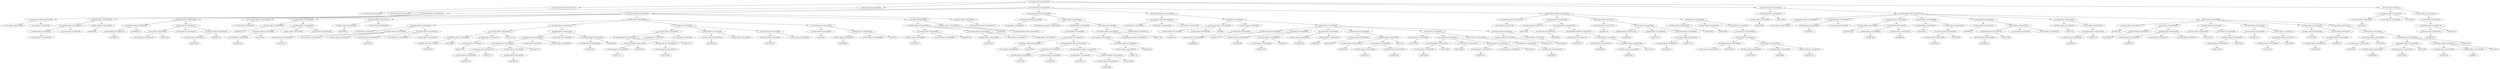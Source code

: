 strict digraph  {
<_ast.alias object at 0xa1d5f7f90>;
<_ast.ImportFrom object at 0xa1d5f7c10>;
<_ast.alias object at 0xa1d5f7c90>;
<_ast.Import object at 0xa1d033950>;
<_ast.arg object at 0xa1d5f7d90>;
<_ast.arg object at 0xa1d5f7e10>;
<_ast.arguments object at 0xa1d5f7e90>;
<_ast.Load object at 0x10295c1d0>;
<_ast.Name object at 0xa1d5ea610>;
<_ast.Store object at 0x10295c290>;
<_ast.Attribute object at 0xa1d5ea650>;
<_ast.Name object at 0xa1d5ea6d0>;
Load3354978;
<_ast.Assign object at 0xa1d5ea550>;
<_ast.Name object at 0xa1d5ea750>;
Load1963407;
<_ast.Attribute object at 0xa1d5ea690>;
Store9549735;
<_ast.Num object at 0xa1d5ea790>;
<_ast.List object at 0xa1d5ea7d0>;
Load3911862;
<_ast.Mult object at 0x10295ce10>;
<_ast.Name object at 0xa1d5ea810>;
Load1122640;
<_ast.Attribute object at 0xa1d5ea850>;
Load5368795;
<_ast.BinOp object at 0xa1d5ea710>;
<_ast.Assign object at 0xa1835add0>;
<_ast.FunctionDef object at 0xa1d5f7d10>;
<_ast.arg object at 0xa1d5ea8d0>;
<_ast.arguments object at 0xa17463b90>;
<_ast.Name object at 0xa1d5ea950>;
Store5037120;
<_ast.Name object at 0xa1d5ea990>;
Load2962631;
<_ast.Attribute object at 0xa1d5ea9d0>;
Load7351992;
<_ast.Sub object at 0x10295cd50>;
<_ast.Num object at 0xa1d5eaa50>;
<_ast.BinOp object at 0xa1d5ea910>;
<_ast.Assign object at 0xa1d5ea890>;
<_ast.Name object at 0xa1d5eaad0>;
Store5205913;
<_ast.Num object at 0xa1d5eaa90>;
<_ast.Assign object at 0xa1d5eaa10>;
<_ast.And object at 0x10295ca90>;
<_ast.Name object at 0xa1d5eab90>;
Load1180137;
<_ast.GtE object at 0x102961e50>;
<_ast.Num object at 0xa1d5eac50>;
<_ast.Compare object at 0xa1d5eabd0>;
<_ast.Name object at 0xa1d5eacd0>;
Load4789931;
<_ast.NotEq object at 0x102961b50>;
<_ast.Num object at 0xa1d5eac90>;
<_ast.Compare object at 0xa1d5eac10>;
<_ast.BoolOp object at 0xa1d5eab10>;
<_ast.Name object at 0xa1d5ead90>;
Load3796502;
<_ast.Attribute object at 0xa1d5eadd0>;
Load7268969;
<_ast.Name object at 0xa1d5eae10>;
Load5752001;
<_ast.Index object at 0xa1d5eae50>;
<_ast.Subscript object at 0xa1d5ead10>;
Store5315750;
<_ast.Name object at 0xa1d5eafd0>;
Load2238703;
<_ast.Attribute object at 0xa1d5eaf10>;
Load6107175;
<_ast.Name object at 0xa1d5ea510>;
Load9088354;
<_ast.Index object at 0xa1d5eaf90>;
<_ast.Subscript object at 0xa1d5eaf50>;
Load1604733;
<_ast.Add object at 0x10295cc90>;
<_ast.Num object at 0xa1d5e8f90>;
<_ast.BinOp object at 0xa1d5eae90>;
<_ast.Mod object at 0x102961090>;
<_ast.Name object at 0xa1d5e8ed0>;
Load3257981;
<_ast.Attribute object at 0xa1d5e8f10>;
Load8010580;
<_ast.BinOp object at 0xa1d5eaed0>;
<_ast.Assign object at 0xa1d5ead50>;
<_ast.Name object at 0xa1d5e8d90>;
Load3737237;
<_ast.Attribute object at 0xa1d5e8dd0>;
Load5324998;
<_ast.Name object at 0xa1d5e8d10>;
Load7456262;
<_ast.Index object at 0xa1d5e8d50>;
<_ast.Subscript object at 0xa1d5e8e10>;
Load6217307;
<_ast.Eq object at 0x102961a90>;
<_ast.Num object at 0xa1d5e8cd0>;
<_ast.Compare object at 0xa1d5e8e50>;
<_ast.Name object at 0xa1d5e8c50>;
Store9516614;
<_ast.Num object at 0xa1d5e8c10>;
<_ast.Assign object at 0xa1d5e8c90>;
<_ast.Name object at 0xa1d5e8b90>;
Store1420447;
<_ast.Num object at 0xa1d5e8b10>;
<_ast.Assign object at 0xa1d5e8bd0>;
<_ast.If object at 0xa1d5e8e90>;
<_ast.Name object at 0xa1d5e8a90>;
Store4445837;
<_ast.Name object at 0xa1d5e8a10>;
Load4644940;
<_ast.Num object at 0xa1d5e89d0>;
<_ast.BinOp object at 0xa1d5e8a50>;
Sub1661211;
<_ast.Assign object at 0xa1d5e8ad0>;
<_ast.While object at 0xa1d5eab50>;
<_ast.Name object at 0xa1d5e88d0>;
Load3493075;
<_ast.Num object at 0xa1d5e8890>;
<_ast.Compare object at 0xa1d5e8910>;
NotEq3591534;
<_ast.Name object at 0xa1d5e8810>;
Load5194217;
<_ast.Lt object at 0x102961c10>;
<_ast.Num object at 0xa1d5e87d0>;
<_ast.Compare object at 0xa1d5e8850>;
<_ast.BoolOp object at 0xa1d5e8950>;
And4429746;
<_ast.NameConstant object at 0xa1d5e8750>;
<_ast.Return object at 0xa1d5e8790>;
<_ast.If object at 0xa1d5e8990>;
<_ast.NameConstant object at 0xa1d5e8710>;
<_ast.Return object at 0xa1d2b8b10>;
<_ast.FunctionDef object at 0xa1a8c3550>;
<_ast.arg object at 0xa1d5e8650>;
<_ast.arguments object at 0xa1d5e8690>;
<_ast.NameConstant object at 0xa1d5e85d0>;
<_ast.Str object at 0xa1d5e8490>;
<_ast.Attribute object at 0xa1d5e84d0>;
Load4178048;
<_ast.Name object at 0xa1d5e83d0>;
Load7540755;
<_ast.Name object at 0xa1d5e8390>;
Load6052460;
<_ast.Call object at 0xa1d5e8410>;
<_ast.Name object at 0xa1d5e8310>;
Store3204712;
<_ast.Name object at 0xa1d5e8290>;
Load5874308;
<_ast.Attribute object at 0xa1d5e82d0>;
Load2788682;
<_ast.comprehension object at 0xa1d5e8350>;
<_ast.GeneratorExp object at 0xa1d5e8450>;
<_ast.Call object at 0xa1d5e8510>;
<_ast.Yield object at 0xa1d5e8550>;
<_ast.Expr object at 0xa1d5e8590>;
<_ast.Name object at 0xa1d5e8190>;
Load9277411;
<_ast.Attribute object at 0xa1d5e81d0>;
Load8503044;
<_ast.Call object at 0xa1d5e8210>;
<_ast.NameConstant object at 0xa1d5e8150>;
<_ast.Compare object at 0xa1d5e8250>;
Eq6217543;
<_ast.Break object at 0xa1d5e8110>;
<_ast.If object at 0xa1d5ee890>;
<_ast.While object at 0xa1d5e8610>;
<_ast.FunctionDef object at 0xa1d5e86d0>;
<_ast.arg object at 0xa1d5e8050>;
<_ast.arg object at 0xa1d5e6a50>;
<_ast.arg object at 0xa1d5e6990>;
<_ast.arguments object at 0xa1d5e8090>;
<_ast.Name object at 0xa1d5e6f90>;
Load8134194;
<_ast.Num object at 0xa1d5e6f50>;
<_ast.Compare object at 0xa1d5e6fd0>;
Eq361088;
<_ast.Name object at 0xa1d5e6e90>;
Load9056489;
<_ast.Yield object at 0xa1d5e6ed0>;
<_ast.Expr object at 0xa1d5e6f10>;
<_ast.Name object at 0xa1d5e6dd0>;
Store6025767;
<_ast.Name object at 0xa1d5e6d50>;
Load4802188;
<_ast.Name object at 0xa1d5e6cd0>;
Load5011450;
<_ast.Attribute object at 0xa1d5e6d10>;
Load4005278;
<_ast.Call object at 0xa1d5e6d90>;
<_ast.Name object at 0xa1d5e6c50>;
Store4141046;
<_ast.Name object at 0xa1d5e6c10>;
Load6388546;
<_ast.Assign object at 0xa1d5e6c90>;
<_ast.Name object at 0xa1d5e6b90>;
Store6574439;
<_ast.Name object at 0xa1d5e6b10>;
Load3585231;
<_ast.Name object at 0xa1d5e6a90>;
Load9441079;
<_ast.Name object at 0xa1d5e6950>;
Load3007329;
<_ast.Call object at 0xa1d5e6ad0>;
<_ast.BinOp object at 0xa1d5e6b50>;
Add767051;
<_ast.Assign object at 0xa1d5e6bd0>;
<_ast.Name object at 0xa1d5e68d0>;
Store2099393;
<_ast.Name object at 0xa1d5f7f50>;
Load4750308;
<_ast.Attribute object at 0xa1d5f7b10>;
Load2418634;
<_ast.Name object at 0xa1d5f7a90>;
Load5109450;
<_ast.Name object at 0xa1d5f7a10>;
Load6416279;
<_ast.Num object at 0xa1d5f7e50>;
<_ast.BinOp object at 0xa1d5f7ed0>;
Sub1229817;
<_ast.Call object at 0xa1d32b290>;
<_ast.Name object at 0xa1d5f7910>;
Load1481697;
<_ast.Yield object at 0xa1d5f7dd0>;
<_ast.Expr object at 0xa1d5f7990>;
<_ast.For object at 0xa1d5e6910>;
<_ast.Name object at 0xa1d5f7890>;
Store5815872;
<_ast.Name object at 0xa1d5f7cd0>;
Load7035296;
<_ast.Assign object at 0xa1d5f7d50>;
<_ast.For object at 0xa1d5e6e50>;
<_ast.If object at 0xa1d5e69d0>;
<_ast.FunctionDef object at 0xa1d5e80d0>;
<_ast.arg object at 0xa1d5f7790>;
<_ast.arguments object at 0xa1d5f7c50>;
<_ast.Name object at 0xa1d5f7710>;
Store793789;
<_ast.Name object at 0xa1d5f76d0>;
Load6808924;
<_ast.Name object at 0xa1d5f7750>;
Store3003871;
<_ast.Name object at 0xa1d5f77d0>;
Load5983667;
<_ast.Name object at 0xa1d5f7850>;
Load3018287;
<_ast.Attribute object at 0xa1d5f79d0>;
Load279677;
<_ast.Call object at 0xa1d5f7a50>;
<_ast.comprehension object at 0xa1d5f7ad0>;
<_ast.ListComp object at 0xa1d5f7b50>;
<_ast.Assign object at 0xa1d5f7bd0>;
<_ast.Name object at 0xa1d5f7950>;
Store6651126;
<_ast.Name object at 0xa1d512590>;
Load6860670;
<_ast.Name object at 0xa1cf4d210>;
Load5752761;
<_ast.Name object at 0xa1d3910d0>;
Load1806128;
<_ast.Attribute object at 0xa1d34af10>;
Load4267750;
<_ast.keyword object at 0xa18b46050>;
<_ast.Call object at 0xa1d5f78d0>;
<_ast.Assign object at 0xa1cff7510>;
<_ast.Name object at 0xa1d32d910>;
Store3138076;
<_ast.Name object at 0xa1d03e410>;
Load5147984;
<_ast.Str object at 0xa1d340610>;
<_ast.Attribute object at 0xa1d29dd50>;
Load9470529;
<_ast.Name object at 0xa1d3acfd0>;
Load1756594;
<_ast.Name object at 0xa1d3acf90>;
Load3050984;
<_ast.Name object at 0xa1d3b7ed0>;
Load2462379;
<_ast.Call object at 0xa1d340590>;
<_ast.Call object at 0xa1d346290>;
<_ast.Yield object at 0xa1d196d50>;
<_ast.Expr object at 0xa1ccd5250>;
<_ast.For object at 0xa1d391090>;
<_ast.FunctionDef object at 0xa1d5f7810>;
<_ast.ClassDef object at 0xa1d5f7f10>;
<_ast.Name object at 0xa1d02f490>;
Load1879669;
<_ast.Attribute object at 0xa1d02f850>;
Load3759633;
<_ast.arg object at 0xa177b0d90>;
<_ast.arguments object at 0xa1d3b98d0>;
<_ast.Name object at 0xa1d5ee650>;
Store5004137;
<_ast.Num object at 0xa1d5ee550>;
<_ast.Assign object at 0xa1d5ee5d0>;
<_ast.Name object at 0xa1d5ee4d0>;
Store5023336;
<_ast.Name object at 0xa1d5ee450>;
Load5601043;
<_ast.Name object at 0xa1d5ee7d0>;
Load6983974;
<_ast.Call object at 0xa1d5ee750>;
<_ast.Assign object at 0xa1d5ee6d0>;
<_ast.Name object at 0xa1d5ee850>;
Store1607841;
<_ast.Name object at 0xa1d5ee2d0>;
Load5660766;
<_ast.Attribute object at 0xa1d5ee810>;
Load586906;
<_ast.Call object at 0xa1d5ee350>;
<_ast.Assign object at 0xa1d5ee3d0>;
<_ast.Name object at 0xa1d5ee250>;
Store980502;
<_ast.Name object at 0xa1d5ee690>;
Load7606430;
<_ast.Attribute object at 0xa1d5ee1d0>;
Load7672001;
<_ast.Str object at 0xa1d5ee150>;
<_ast.Num object at 0xa1d5ee610>;
<_ast.Call object at 0xa1d5ee710>;
<_ast.Assign object at 0xa1d5ee790>;
<_ast.Name object at 0xa1d5ee590>;
Store317072;
<_ast.Name object at 0xa1d5ee090>;
Load1909734;
<_ast.Attribute object at 0xa1d5ee510>;
Load4110749;
<_ast.Call object at 0xa1d5ee050>;
<_ast.Assign object at 0xa1d5ee0d0>;
<_ast.Name object at 0xa1d5ee110>;
Store6941185;
<_ast.Name object at 0xa1d5ee190>;
Load1316685;
<_ast.Name object at 0xa1d5ee210>;
Load6601450;
<_ast.Pow object at 0x102961150>;
<_ast.Num object at 0xa1d5ee310>;
<_ast.BinOp object at 0xa1d5ee390>;
<_ast.Call object at 0xa1d5ee410>;
<_ast.Name object at 0xa1d5ecfd0>;
Store3208758;
<_ast.Name object at 0xa1d5ecf10>;
Load5513399;
<_ast.Attribute object at 0xa1d5ecf50>;
Load9371028;
<_ast.Call object at 0xa1d5ecf90>;
<_ast.Assign object at 0xa1d5ee290>;
<_ast.Name object at 0xa1d5ece90>;
Store2510317;
<_ast.Name object at 0xa1d5ecdd0>;
Load7621125;
<_ast.Attribute object at 0xa1d5ece10>;
Load2344896;
<_ast.Call object at 0xa1d5ece50>;
<_ast.Assign object at 0xa1d5eced0>;
<_ast.Name object at 0xa1d5ecd50>;
Store8719466;
<_ast.Name object at 0xa1d5ecc50>;
Load4084140;
<_ast.Attribute object at 0xa1d5ecc90>;
Load5698173;
<_ast.Call object at 0xa1d5ecd10>;
<_ast.Assign object at 0xa1d5ecd90>;
<_ast.Name object at 0xa1d5ecb50>;
Load1881830;
<_ast.Attribute object at 0xa1d5ecb90>;
Load7935209;
<_ast.Name object at 0xa1d5eca90>;
Load4436893;
<_ast.Name object at 0xa1d5eca50>;
Load1073604;
<_ast.Compare object at 0xa1d5ecad0>;
Eq7222894;
<_ast.Name object at 0xa1d5ec9d0>;
Load2625229;
<_ast.Name object at 0xa1d5ec990>;
Load480071;
<_ast.Compare object at 0xa1d5eca10>;
Eq7291635;
<_ast.BoolOp object at 0xa1d5ecb10>;
And8413484;
<_ast.Call object at 0xa1d5ecbd0>;
<_ast.Expr object at 0xa1d5ecc10>;
<_ast.For object at 0xa1d5ee490>;
<_ast.FunctionDef object at 0xa1d3377d0>;
<_ast.ClassDef object at 0xa1d3a0b50>;
<_ast.Name object at 0xa1d5ec8d0>;
Load7424971;
<_ast.Str object at 0xa1d5ec890>;
<_ast.Compare object at 0xa1d5ec910>;
Eq2199736;
<_ast.Name object at 0xa1d5ec790>;
Load8406282;
<_ast.Attribute object at 0xa1d5ec7d0>;
Load431792;
<_ast.Call object at 0xa1d5ec810>;
<_ast.Expr object at 0xa1d5ec850>;
<_ast.If object at 0xa1d5ec950>;
<_ast.Module object at 0xa1d5f7fd0>;
<_ast.ImportFrom object at 0xa1d5f7c10> -> <_ast.alias object at 0xa1d5f7f90>;
<_ast.Import object at 0xa1d033950> -> <_ast.alias object at 0xa1d5f7c90>;
<_ast.arguments object at 0xa1d5f7e90> -> <_ast.arg object at 0xa1d5f7d90>;
<_ast.arguments object at 0xa1d5f7e90> -> <_ast.arg object at 0xa1d5f7e10>;
<_ast.Name object at 0xa1d5ea610> -> <_ast.Load object at 0x10295c1d0>;
<_ast.Attribute object at 0xa1d5ea650> -> <_ast.Name object at 0xa1d5ea610>;
<_ast.Attribute object at 0xa1d5ea650> -> <_ast.Store object at 0x10295c290>;
<_ast.Name object at 0xa1d5ea6d0> -> Load3354978;
<_ast.Assign object at 0xa1d5ea550> -> <_ast.Attribute object at 0xa1d5ea650>;
<_ast.Assign object at 0xa1d5ea550> -> <_ast.Name object at 0xa1d5ea6d0>;
<_ast.Name object at 0xa1d5ea750> -> Load1963407;
<_ast.Attribute object at 0xa1d5ea690> -> <_ast.Name object at 0xa1d5ea750>;
<_ast.Attribute object at 0xa1d5ea690> -> Store9549735;
<_ast.List object at 0xa1d5ea7d0> -> <_ast.Num object at 0xa1d5ea790>;
<_ast.List object at 0xa1d5ea7d0> -> Load3911862;
<_ast.Name object at 0xa1d5ea810> -> Load1122640;
<_ast.Attribute object at 0xa1d5ea850> -> <_ast.Name object at 0xa1d5ea810>;
<_ast.Attribute object at 0xa1d5ea850> -> Load5368795;
<_ast.BinOp object at 0xa1d5ea710> -> <_ast.List object at 0xa1d5ea7d0>;
<_ast.BinOp object at 0xa1d5ea710> -> <_ast.Mult object at 0x10295ce10>;
<_ast.BinOp object at 0xa1d5ea710> -> <_ast.Attribute object at 0xa1d5ea850>;
<_ast.Assign object at 0xa1835add0> -> <_ast.Attribute object at 0xa1d5ea690>;
<_ast.Assign object at 0xa1835add0> -> <_ast.BinOp object at 0xa1d5ea710>;
<_ast.FunctionDef object at 0xa1d5f7d10> -> <_ast.arguments object at 0xa1d5f7e90>;
<_ast.FunctionDef object at 0xa1d5f7d10> -> <_ast.Assign object at 0xa1d5ea550>;
<_ast.FunctionDef object at 0xa1d5f7d10> -> <_ast.Assign object at 0xa1835add0>;
<_ast.arguments object at 0xa17463b90> -> <_ast.arg object at 0xa1d5ea8d0>;
<_ast.Name object at 0xa1d5ea950> -> Store5037120;
<_ast.Name object at 0xa1d5ea990> -> Load2962631;
<_ast.Attribute object at 0xa1d5ea9d0> -> <_ast.Name object at 0xa1d5ea990>;
<_ast.Attribute object at 0xa1d5ea9d0> -> Load7351992;
<_ast.BinOp object at 0xa1d5ea910> -> <_ast.Attribute object at 0xa1d5ea9d0>;
<_ast.BinOp object at 0xa1d5ea910> -> <_ast.Sub object at 0x10295cd50>;
<_ast.BinOp object at 0xa1d5ea910> -> <_ast.Num object at 0xa1d5eaa50>;
<_ast.Assign object at 0xa1d5ea890> -> <_ast.Name object at 0xa1d5ea950>;
<_ast.Assign object at 0xa1d5ea890> -> <_ast.BinOp object at 0xa1d5ea910>;
<_ast.Name object at 0xa1d5eaad0> -> Store5205913;
<_ast.Assign object at 0xa1d5eaa10> -> <_ast.Name object at 0xa1d5eaad0>;
<_ast.Assign object at 0xa1d5eaa10> -> <_ast.Num object at 0xa1d5eaa90>;
<_ast.Name object at 0xa1d5eab90> -> Load1180137;
<_ast.Compare object at 0xa1d5eabd0> -> <_ast.Name object at 0xa1d5eab90>;
<_ast.Compare object at 0xa1d5eabd0> -> <_ast.GtE object at 0x102961e50>;
<_ast.Compare object at 0xa1d5eabd0> -> <_ast.Num object at 0xa1d5eac50>;
<_ast.Name object at 0xa1d5eacd0> -> Load4789931;
<_ast.Compare object at 0xa1d5eac10> -> <_ast.Name object at 0xa1d5eacd0>;
<_ast.Compare object at 0xa1d5eac10> -> <_ast.NotEq object at 0x102961b50>;
<_ast.Compare object at 0xa1d5eac10> -> <_ast.Num object at 0xa1d5eac90>;
<_ast.BoolOp object at 0xa1d5eab10> -> <_ast.And object at 0x10295ca90>;
<_ast.BoolOp object at 0xa1d5eab10> -> <_ast.Compare object at 0xa1d5eabd0>;
<_ast.BoolOp object at 0xa1d5eab10> -> <_ast.Compare object at 0xa1d5eac10>;
<_ast.Name object at 0xa1d5ead90> -> Load3796502;
<_ast.Attribute object at 0xa1d5eadd0> -> <_ast.Name object at 0xa1d5ead90>;
<_ast.Attribute object at 0xa1d5eadd0> -> Load7268969;
<_ast.Name object at 0xa1d5eae10> -> Load5752001;
<_ast.Index object at 0xa1d5eae50> -> <_ast.Name object at 0xa1d5eae10>;
<_ast.Subscript object at 0xa1d5ead10> -> <_ast.Attribute object at 0xa1d5eadd0>;
<_ast.Subscript object at 0xa1d5ead10> -> <_ast.Index object at 0xa1d5eae50>;
<_ast.Subscript object at 0xa1d5ead10> -> Store5315750;
<_ast.Name object at 0xa1d5eafd0> -> Load2238703;
<_ast.Attribute object at 0xa1d5eaf10> -> <_ast.Name object at 0xa1d5eafd0>;
<_ast.Attribute object at 0xa1d5eaf10> -> Load6107175;
<_ast.Name object at 0xa1d5ea510> -> Load9088354;
<_ast.Index object at 0xa1d5eaf90> -> <_ast.Name object at 0xa1d5ea510>;
<_ast.Subscript object at 0xa1d5eaf50> -> <_ast.Attribute object at 0xa1d5eaf10>;
<_ast.Subscript object at 0xa1d5eaf50> -> <_ast.Index object at 0xa1d5eaf90>;
<_ast.Subscript object at 0xa1d5eaf50> -> Load1604733;
<_ast.BinOp object at 0xa1d5eae90> -> <_ast.Subscript object at 0xa1d5eaf50>;
<_ast.BinOp object at 0xa1d5eae90> -> <_ast.Add object at 0x10295cc90>;
<_ast.BinOp object at 0xa1d5eae90> -> <_ast.Num object at 0xa1d5e8f90>;
<_ast.Name object at 0xa1d5e8ed0> -> Load3257981;
<_ast.Attribute object at 0xa1d5e8f10> -> <_ast.Name object at 0xa1d5e8ed0>;
<_ast.Attribute object at 0xa1d5e8f10> -> Load8010580;
<_ast.BinOp object at 0xa1d5eaed0> -> <_ast.BinOp object at 0xa1d5eae90>;
<_ast.BinOp object at 0xa1d5eaed0> -> <_ast.Mod object at 0x102961090>;
<_ast.BinOp object at 0xa1d5eaed0> -> <_ast.Attribute object at 0xa1d5e8f10>;
<_ast.Assign object at 0xa1d5ead50> -> <_ast.Subscript object at 0xa1d5ead10>;
<_ast.Assign object at 0xa1d5ead50> -> <_ast.BinOp object at 0xa1d5eaed0>;
<_ast.Name object at 0xa1d5e8d90> -> Load3737237;
<_ast.Attribute object at 0xa1d5e8dd0> -> <_ast.Name object at 0xa1d5e8d90>;
<_ast.Attribute object at 0xa1d5e8dd0> -> Load5324998;
<_ast.Name object at 0xa1d5e8d10> -> Load7456262;
<_ast.Index object at 0xa1d5e8d50> -> <_ast.Name object at 0xa1d5e8d10>;
<_ast.Subscript object at 0xa1d5e8e10> -> <_ast.Attribute object at 0xa1d5e8dd0>;
<_ast.Subscript object at 0xa1d5e8e10> -> <_ast.Index object at 0xa1d5e8d50>;
<_ast.Subscript object at 0xa1d5e8e10> -> Load6217307;
<_ast.Compare object at 0xa1d5e8e50> -> <_ast.Subscript object at 0xa1d5e8e10>;
<_ast.Compare object at 0xa1d5e8e50> -> <_ast.Eq object at 0x102961a90>;
<_ast.Compare object at 0xa1d5e8e50> -> <_ast.Num object at 0xa1d5e8cd0>;
<_ast.Name object at 0xa1d5e8c50> -> Store9516614;
<_ast.Assign object at 0xa1d5e8c90> -> <_ast.Name object at 0xa1d5e8c50>;
<_ast.Assign object at 0xa1d5e8c90> -> <_ast.Num object at 0xa1d5e8c10>;
<_ast.Name object at 0xa1d5e8b90> -> Store1420447;
<_ast.Assign object at 0xa1d5e8bd0> -> <_ast.Name object at 0xa1d5e8b90>;
<_ast.Assign object at 0xa1d5e8bd0> -> <_ast.Num object at 0xa1d5e8b10>;
<_ast.If object at 0xa1d5e8e90> -> <_ast.Compare object at 0xa1d5e8e50>;
<_ast.If object at 0xa1d5e8e90> -> <_ast.Assign object at 0xa1d5e8c90>;
<_ast.If object at 0xa1d5e8e90> -> <_ast.Assign object at 0xa1d5e8bd0>;
<_ast.Name object at 0xa1d5e8a90> -> Store4445837;
<_ast.Name object at 0xa1d5e8a10> -> Load4644940;
<_ast.BinOp object at 0xa1d5e8a50> -> <_ast.Name object at 0xa1d5e8a10>;
<_ast.BinOp object at 0xa1d5e8a50> -> Sub1661211;
<_ast.BinOp object at 0xa1d5e8a50> -> <_ast.Num object at 0xa1d5e89d0>;
<_ast.Assign object at 0xa1d5e8ad0> -> <_ast.Name object at 0xa1d5e8a90>;
<_ast.Assign object at 0xa1d5e8ad0> -> <_ast.BinOp object at 0xa1d5e8a50>;
<_ast.While object at 0xa1d5eab50> -> <_ast.BoolOp object at 0xa1d5eab10>;
<_ast.While object at 0xa1d5eab50> -> <_ast.Assign object at 0xa1d5ead50>;
<_ast.While object at 0xa1d5eab50> -> <_ast.If object at 0xa1d5e8e90>;
<_ast.While object at 0xa1d5eab50> -> <_ast.Assign object at 0xa1d5e8ad0>;
<_ast.Name object at 0xa1d5e88d0> -> Load3493075;
<_ast.Compare object at 0xa1d5e8910> -> <_ast.Name object at 0xa1d5e88d0>;
<_ast.Compare object at 0xa1d5e8910> -> NotEq3591534;
<_ast.Compare object at 0xa1d5e8910> -> <_ast.Num object at 0xa1d5e8890>;
<_ast.Name object at 0xa1d5e8810> -> Load5194217;
<_ast.Compare object at 0xa1d5e8850> -> <_ast.Name object at 0xa1d5e8810>;
<_ast.Compare object at 0xa1d5e8850> -> <_ast.Lt object at 0x102961c10>;
<_ast.Compare object at 0xa1d5e8850> -> <_ast.Num object at 0xa1d5e87d0>;
<_ast.BoolOp object at 0xa1d5e8950> -> And4429746;
<_ast.BoolOp object at 0xa1d5e8950> -> <_ast.Compare object at 0xa1d5e8910>;
<_ast.BoolOp object at 0xa1d5e8950> -> <_ast.Compare object at 0xa1d5e8850>;
<_ast.Return object at 0xa1d5e8790> -> <_ast.NameConstant object at 0xa1d5e8750>;
<_ast.If object at 0xa1d5e8990> -> <_ast.BoolOp object at 0xa1d5e8950>;
<_ast.If object at 0xa1d5e8990> -> <_ast.Return object at 0xa1d5e8790>;
<_ast.Return object at 0xa1d2b8b10> -> <_ast.NameConstant object at 0xa1d5e8710>;
<_ast.FunctionDef object at 0xa1a8c3550> -> <_ast.arguments object at 0xa17463b90>;
<_ast.FunctionDef object at 0xa1a8c3550> -> <_ast.Assign object at 0xa1d5ea890>;
<_ast.FunctionDef object at 0xa1a8c3550> -> <_ast.Assign object at 0xa1d5eaa10>;
<_ast.FunctionDef object at 0xa1a8c3550> -> <_ast.While object at 0xa1d5eab50>;
<_ast.FunctionDef object at 0xa1a8c3550> -> <_ast.If object at 0xa1d5e8990>;
<_ast.FunctionDef object at 0xa1a8c3550> -> <_ast.Return object at 0xa1d2b8b10>;
<_ast.arguments object at 0xa1d5e8690> -> <_ast.arg object at 0xa1d5e8650>;
<_ast.Attribute object at 0xa1d5e84d0> -> <_ast.Str object at 0xa1d5e8490>;
<_ast.Attribute object at 0xa1d5e84d0> -> Load4178048;
<_ast.Name object at 0xa1d5e83d0> -> Load7540755;
<_ast.Name object at 0xa1d5e8390> -> Load6052460;
<_ast.Call object at 0xa1d5e8410> -> <_ast.Name object at 0xa1d5e83d0>;
<_ast.Call object at 0xa1d5e8410> -> <_ast.Name object at 0xa1d5e8390>;
<_ast.Name object at 0xa1d5e8310> -> Store3204712;
<_ast.Name object at 0xa1d5e8290> -> Load5874308;
<_ast.Attribute object at 0xa1d5e82d0> -> <_ast.Name object at 0xa1d5e8290>;
<_ast.Attribute object at 0xa1d5e82d0> -> Load2788682;
<_ast.comprehension object at 0xa1d5e8350> -> <_ast.Name object at 0xa1d5e8310>;
<_ast.comprehension object at 0xa1d5e8350> -> <_ast.Attribute object at 0xa1d5e82d0>;
<_ast.GeneratorExp object at 0xa1d5e8450> -> <_ast.Call object at 0xa1d5e8410>;
<_ast.GeneratorExp object at 0xa1d5e8450> -> <_ast.comprehension object at 0xa1d5e8350>;
<_ast.Call object at 0xa1d5e8510> -> <_ast.Attribute object at 0xa1d5e84d0>;
<_ast.Call object at 0xa1d5e8510> -> <_ast.GeneratorExp object at 0xa1d5e8450>;
<_ast.Yield object at 0xa1d5e8550> -> <_ast.Call object at 0xa1d5e8510>;
<_ast.Expr object at 0xa1d5e8590> -> <_ast.Yield object at 0xa1d5e8550>;
<_ast.Name object at 0xa1d5e8190> -> Load9277411;
<_ast.Attribute object at 0xa1d5e81d0> -> <_ast.Name object at 0xa1d5e8190>;
<_ast.Attribute object at 0xa1d5e81d0> -> Load8503044;
<_ast.Call object at 0xa1d5e8210> -> <_ast.Attribute object at 0xa1d5e81d0>;
<_ast.Compare object at 0xa1d5e8250> -> <_ast.Call object at 0xa1d5e8210>;
<_ast.Compare object at 0xa1d5e8250> -> Eq6217543;
<_ast.Compare object at 0xa1d5e8250> -> <_ast.NameConstant object at 0xa1d5e8150>;
<_ast.If object at 0xa1d5ee890> -> <_ast.Compare object at 0xa1d5e8250>;
<_ast.If object at 0xa1d5ee890> -> <_ast.Break object at 0xa1d5e8110>;
<_ast.While object at 0xa1d5e8610> -> <_ast.NameConstant object at 0xa1d5e85d0>;
<_ast.While object at 0xa1d5e8610> -> <_ast.Expr object at 0xa1d5e8590>;
<_ast.While object at 0xa1d5e8610> -> <_ast.If object at 0xa1d5ee890>;
<_ast.FunctionDef object at 0xa1d5e86d0> -> <_ast.arguments object at 0xa1d5e8690>;
<_ast.FunctionDef object at 0xa1d5e86d0> -> <_ast.While object at 0xa1d5e8610>;
<_ast.arguments object at 0xa1d5e8090> -> <_ast.arg object at 0xa1d5e8050>;
<_ast.arguments object at 0xa1d5e8090> -> <_ast.arg object at 0xa1d5e6a50>;
<_ast.arguments object at 0xa1d5e8090> -> <_ast.arg object at 0xa1d5e6990>;
<_ast.Name object at 0xa1d5e6f90> -> Load8134194;
<_ast.Compare object at 0xa1d5e6fd0> -> <_ast.Name object at 0xa1d5e6f90>;
<_ast.Compare object at 0xa1d5e6fd0> -> Eq361088;
<_ast.Compare object at 0xa1d5e6fd0> -> <_ast.Num object at 0xa1d5e6f50>;
<_ast.Name object at 0xa1d5e6e90> -> Load9056489;
<_ast.Yield object at 0xa1d5e6ed0> -> <_ast.Name object at 0xa1d5e6e90>;
<_ast.Expr object at 0xa1d5e6f10> -> <_ast.Yield object at 0xa1d5e6ed0>;
<_ast.Name object at 0xa1d5e6dd0> -> Store6025767;
<_ast.Name object at 0xa1d5e6d50> -> Load4802188;
<_ast.Name object at 0xa1d5e6cd0> -> Load5011450;
<_ast.Attribute object at 0xa1d5e6d10> -> <_ast.Name object at 0xa1d5e6cd0>;
<_ast.Attribute object at 0xa1d5e6d10> -> Load4005278;
<_ast.Call object at 0xa1d5e6d90> -> <_ast.Name object at 0xa1d5e6d50>;
<_ast.Call object at 0xa1d5e6d90> -> <_ast.Attribute object at 0xa1d5e6d10>;
<_ast.Name object at 0xa1d5e6c50> -> Store4141046;
<_ast.Name object at 0xa1d5e6c10> -> Load6388546;
<_ast.Assign object at 0xa1d5e6c90> -> <_ast.Name object at 0xa1d5e6c50>;
<_ast.Assign object at 0xa1d5e6c90> -> <_ast.Name object at 0xa1d5e6c10>;
<_ast.Name object at 0xa1d5e6b90> -> Store6574439;
<_ast.Name object at 0xa1d5e6b10> -> Load3585231;
<_ast.Name object at 0xa1d5e6a90> -> Load9441079;
<_ast.Name object at 0xa1d5e6950> -> Load3007329;
<_ast.Call object at 0xa1d5e6ad0> -> <_ast.Name object at 0xa1d5e6a90>;
<_ast.Call object at 0xa1d5e6ad0> -> <_ast.Name object at 0xa1d5e6950>;
<_ast.BinOp object at 0xa1d5e6b50> -> <_ast.Name object at 0xa1d5e6b10>;
<_ast.BinOp object at 0xa1d5e6b50> -> Add767051;
<_ast.BinOp object at 0xa1d5e6b50> -> <_ast.Call object at 0xa1d5e6ad0>;
<_ast.Assign object at 0xa1d5e6bd0> -> <_ast.Name object at 0xa1d5e6b90>;
<_ast.Assign object at 0xa1d5e6bd0> -> <_ast.BinOp object at 0xa1d5e6b50>;
<_ast.Name object at 0xa1d5e68d0> -> Store2099393;
<_ast.Name object at 0xa1d5f7f50> -> Load4750308;
<_ast.Attribute object at 0xa1d5f7b10> -> <_ast.Name object at 0xa1d5f7f50>;
<_ast.Attribute object at 0xa1d5f7b10> -> Load2418634;
<_ast.Name object at 0xa1d5f7a90> -> Load5109450;
<_ast.Name object at 0xa1d5f7a10> -> Load6416279;
<_ast.BinOp object at 0xa1d5f7ed0> -> <_ast.Name object at 0xa1d5f7a10>;
<_ast.BinOp object at 0xa1d5f7ed0> -> Sub1229817;
<_ast.BinOp object at 0xa1d5f7ed0> -> <_ast.Num object at 0xa1d5f7e50>;
<_ast.Call object at 0xa1d32b290> -> <_ast.Attribute object at 0xa1d5f7b10>;
<_ast.Call object at 0xa1d32b290> -> <_ast.Name object at 0xa1d5f7a90>;
<_ast.Call object at 0xa1d32b290> -> <_ast.BinOp object at 0xa1d5f7ed0>;
<_ast.Name object at 0xa1d5f7910> -> Load1481697;
<_ast.Yield object at 0xa1d5f7dd0> -> <_ast.Name object at 0xa1d5f7910>;
<_ast.Expr object at 0xa1d5f7990> -> <_ast.Yield object at 0xa1d5f7dd0>;
<_ast.For object at 0xa1d5e6910> -> <_ast.Name object at 0xa1d5e68d0>;
<_ast.For object at 0xa1d5e6910> -> <_ast.Call object at 0xa1d32b290>;
<_ast.For object at 0xa1d5e6910> -> <_ast.Expr object at 0xa1d5f7990>;
<_ast.Name object at 0xa1d5f7890> -> Store5815872;
<_ast.Name object at 0xa1d5f7cd0> -> Load7035296;
<_ast.Assign object at 0xa1d5f7d50> -> <_ast.Name object at 0xa1d5f7890>;
<_ast.Assign object at 0xa1d5f7d50> -> <_ast.Name object at 0xa1d5f7cd0>;
<_ast.For object at 0xa1d5e6e50> -> <_ast.Name object at 0xa1d5e6dd0>;
<_ast.For object at 0xa1d5e6e50> -> <_ast.Call object at 0xa1d5e6d90>;
<_ast.For object at 0xa1d5e6e50> -> <_ast.Assign object at 0xa1d5e6c90>;
<_ast.For object at 0xa1d5e6e50> -> <_ast.Assign object at 0xa1d5e6bd0>;
<_ast.For object at 0xa1d5e6e50> -> <_ast.For object at 0xa1d5e6910>;
<_ast.For object at 0xa1d5e6e50> -> <_ast.Assign object at 0xa1d5f7d50>;
<_ast.If object at 0xa1d5e69d0> -> <_ast.Compare object at 0xa1d5e6fd0>;
<_ast.If object at 0xa1d5e69d0> -> <_ast.Expr object at 0xa1d5e6f10>;
<_ast.If object at 0xa1d5e69d0> -> <_ast.For object at 0xa1d5e6e50>;
<_ast.FunctionDef object at 0xa1d5e80d0> -> <_ast.arguments object at 0xa1d5e8090>;
<_ast.FunctionDef object at 0xa1d5e80d0> -> <_ast.If object at 0xa1d5e69d0>;
<_ast.arguments object at 0xa1d5f7c50> -> <_ast.arg object at 0xa1d5f7790>;
<_ast.Name object at 0xa1d5f7710> -> Store793789;
<_ast.Name object at 0xa1d5f76d0> -> Load6808924;
<_ast.Name object at 0xa1d5f7750> -> Store3003871;
<_ast.Name object at 0xa1d5f77d0> -> Load5983667;
<_ast.Name object at 0xa1d5f7850> -> Load3018287;
<_ast.Attribute object at 0xa1d5f79d0> -> <_ast.Name object at 0xa1d5f7850>;
<_ast.Attribute object at 0xa1d5f79d0> -> Load279677;
<_ast.Call object at 0xa1d5f7a50> -> <_ast.Name object at 0xa1d5f77d0>;
<_ast.Call object at 0xa1d5f7a50> -> <_ast.Attribute object at 0xa1d5f79d0>;
<_ast.comprehension object at 0xa1d5f7ad0> -> <_ast.Name object at 0xa1d5f7750>;
<_ast.comprehension object at 0xa1d5f7ad0> -> <_ast.Call object at 0xa1d5f7a50>;
<_ast.ListComp object at 0xa1d5f7b50> -> <_ast.Name object at 0xa1d5f76d0>;
<_ast.ListComp object at 0xa1d5f7b50> -> <_ast.comprehension object at 0xa1d5f7ad0>;
<_ast.Assign object at 0xa1d5f7bd0> -> <_ast.Name object at 0xa1d5f7710>;
<_ast.Assign object at 0xa1d5f7bd0> -> <_ast.ListComp object at 0xa1d5f7b50>;
<_ast.Name object at 0xa1d5f7950> -> Store6651126;
<_ast.Name object at 0xa1d512590> -> Load6860670;
<_ast.Name object at 0xa1cf4d210> -> Load5752761;
<_ast.Name object at 0xa1d3910d0> -> Load1806128;
<_ast.Attribute object at 0xa1d34af10> -> <_ast.Name object at 0xa1d3910d0>;
<_ast.Attribute object at 0xa1d34af10> -> Load4267750;
<_ast.keyword object at 0xa18b46050> -> <_ast.Attribute object at 0xa1d34af10>;
<_ast.Call object at 0xa1d5f78d0> -> <_ast.Name object at 0xa1d512590>;
<_ast.Call object at 0xa1d5f78d0> -> <_ast.Name object at 0xa1cf4d210>;
<_ast.Call object at 0xa1d5f78d0> -> <_ast.keyword object at 0xa18b46050>;
<_ast.Assign object at 0xa1cff7510> -> <_ast.Name object at 0xa1d5f7950>;
<_ast.Assign object at 0xa1cff7510> -> <_ast.Call object at 0xa1d5f78d0>;
<_ast.Name object at 0xa1d32d910> -> Store3138076;
<_ast.Name object at 0xa1d03e410> -> Load5147984;
<_ast.Attribute object at 0xa1d29dd50> -> <_ast.Str object at 0xa1d340610>;
<_ast.Attribute object at 0xa1d29dd50> -> Load9470529;
<_ast.Name object at 0xa1d3acfd0> -> Load1756594;
<_ast.Name object at 0xa1d3acf90> -> Load3050984;
<_ast.Name object at 0xa1d3b7ed0> -> Load2462379;
<_ast.Call object at 0xa1d340590> -> <_ast.Name object at 0xa1d3acfd0>;
<_ast.Call object at 0xa1d340590> -> <_ast.Name object at 0xa1d3acf90>;
<_ast.Call object at 0xa1d340590> -> <_ast.Name object at 0xa1d3b7ed0>;
<_ast.Call object at 0xa1d346290> -> <_ast.Attribute object at 0xa1d29dd50>;
<_ast.Call object at 0xa1d346290> -> <_ast.Call object at 0xa1d340590>;
<_ast.Yield object at 0xa1d196d50> -> <_ast.Call object at 0xa1d346290>;
<_ast.Expr object at 0xa1ccd5250> -> <_ast.Yield object at 0xa1d196d50>;
<_ast.For object at 0xa1d391090> -> <_ast.Name object at 0xa1d32d910>;
<_ast.For object at 0xa1d391090> -> <_ast.Name object at 0xa1d03e410>;
<_ast.For object at 0xa1d391090> -> <_ast.Expr object at 0xa1ccd5250>;
<_ast.FunctionDef object at 0xa1d5f7810> -> <_ast.arguments object at 0xa1d5f7c50>;
<_ast.FunctionDef object at 0xa1d5f7810> -> <_ast.Assign object at 0xa1d5f7bd0>;
<_ast.FunctionDef object at 0xa1d5f7810> -> <_ast.Assign object at 0xa1cff7510>;
<_ast.FunctionDef object at 0xa1d5f7810> -> <_ast.For object at 0xa1d391090>;
<_ast.ClassDef object at 0xa1d5f7f10> -> <_ast.FunctionDef object at 0xa1d5f7d10>;
<_ast.ClassDef object at 0xa1d5f7f10> -> <_ast.FunctionDef object at 0xa1a8c3550>;
<_ast.ClassDef object at 0xa1d5f7f10> -> <_ast.FunctionDef object at 0xa1d5e86d0>;
<_ast.ClassDef object at 0xa1d5f7f10> -> <_ast.FunctionDef object at 0xa1d5e80d0>;
<_ast.ClassDef object at 0xa1d5f7f10> -> <_ast.FunctionDef object at 0xa1d5f7810>;
<_ast.Name object at 0xa1d02f490> -> Load1879669;
<_ast.Attribute object at 0xa1d02f850> -> <_ast.Name object at 0xa1d02f490>;
<_ast.Attribute object at 0xa1d02f850> -> Load3759633;
<_ast.arguments object at 0xa1d3b98d0> -> <_ast.arg object at 0xa177b0d90>;
<_ast.Name object at 0xa1d5ee650> -> Store5004137;
<_ast.Assign object at 0xa1d5ee5d0> -> <_ast.Name object at 0xa1d5ee650>;
<_ast.Assign object at 0xa1d5ee5d0> -> <_ast.Num object at 0xa1d5ee550>;
<_ast.Name object at 0xa1d5ee4d0> -> Store5023336;
<_ast.Name object at 0xa1d5ee450> -> Load5601043;
<_ast.Name object at 0xa1d5ee7d0> -> Load6983974;
<_ast.Call object at 0xa1d5ee750> -> <_ast.Name object at 0xa1d5ee450>;
<_ast.Call object at 0xa1d5ee750> -> <_ast.Name object at 0xa1d5ee7d0>;
<_ast.Assign object at 0xa1d5ee6d0> -> <_ast.Name object at 0xa1d5ee4d0>;
<_ast.Assign object at 0xa1d5ee6d0> -> <_ast.Call object at 0xa1d5ee750>;
<_ast.Name object at 0xa1d5ee850> -> Store1607841;
<_ast.Name object at 0xa1d5ee2d0> -> Load5660766;
<_ast.Attribute object at 0xa1d5ee810> -> <_ast.Name object at 0xa1d5ee2d0>;
<_ast.Attribute object at 0xa1d5ee810> -> Load586906;
<_ast.Call object at 0xa1d5ee350> -> <_ast.Attribute object at 0xa1d5ee810>;
<_ast.Assign object at 0xa1d5ee3d0> -> <_ast.Name object at 0xa1d5ee850>;
<_ast.Assign object at 0xa1d5ee3d0> -> <_ast.Call object at 0xa1d5ee350>;
<_ast.Name object at 0xa1d5ee250> -> Store980502;
<_ast.Name object at 0xa1d5ee690> -> Load7606430;
<_ast.Attribute object at 0xa1d5ee1d0> -> <_ast.Name object at 0xa1d5ee690>;
<_ast.Attribute object at 0xa1d5ee1d0> -> Load7672001;
<_ast.Call object at 0xa1d5ee710> -> <_ast.Attribute object at 0xa1d5ee1d0>;
<_ast.Call object at 0xa1d5ee710> -> <_ast.Str object at 0xa1d5ee150>;
<_ast.Call object at 0xa1d5ee710> -> <_ast.Num object at 0xa1d5ee610>;
<_ast.Assign object at 0xa1d5ee790> -> <_ast.Name object at 0xa1d5ee250>;
<_ast.Assign object at 0xa1d5ee790> -> <_ast.Call object at 0xa1d5ee710>;
<_ast.Name object at 0xa1d5ee590> -> Store317072;
<_ast.Name object at 0xa1d5ee090> -> Load1909734;
<_ast.Attribute object at 0xa1d5ee510> -> <_ast.Name object at 0xa1d5ee090>;
<_ast.Attribute object at 0xa1d5ee510> -> Load4110749;
<_ast.Call object at 0xa1d5ee050> -> <_ast.Attribute object at 0xa1d5ee510>;
<_ast.Assign object at 0xa1d5ee0d0> -> <_ast.Name object at 0xa1d5ee590>;
<_ast.Assign object at 0xa1d5ee0d0> -> <_ast.Call object at 0xa1d5ee050>;
<_ast.Name object at 0xa1d5ee110> -> Store6941185;
<_ast.Name object at 0xa1d5ee190> -> Load1316685;
<_ast.Name object at 0xa1d5ee210> -> Load6601450;
<_ast.BinOp object at 0xa1d5ee390> -> <_ast.Name object at 0xa1d5ee210>;
<_ast.BinOp object at 0xa1d5ee390> -> <_ast.Pow object at 0x102961150>;
<_ast.BinOp object at 0xa1d5ee390> -> <_ast.Num object at 0xa1d5ee310>;
<_ast.Call object at 0xa1d5ee410> -> <_ast.Name object at 0xa1d5ee190>;
<_ast.Call object at 0xa1d5ee410> -> <_ast.BinOp object at 0xa1d5ee390>;
<_ast.Name object at 0xa1d5ecfd0> -> Store3208758;
<_ast.Name object at 0xa1d5ecf10> -> Load5513399;
<_ast.Attribute object at 0xa1d5ecf50> -> <_ast.Name object at 0xa1d5ecf10>;
<_ast.Attribute object at 0xa1d5ecf50> -> Load9371028;
<_ast.Call object at 0xa1d5ecf90> -> <_ast.Attribute object at 0xa1d5ecf50>;
<_ast.Assign object at 0xa1d5ee290> -> <_ast.Name object at 0xa1d5ecfd0>;
<_ast.Assign object at 0xa1d5ee290> -> <_ast.Call object at 0xa1d5ecf90>;
<_ast.Name object at 0xa1d5ece90> -> Store2510317;
<_ast.Name object at 0xa1d5ecdd0> -> Load7621125;
<_ast.Attribute object at 0xa1d5ece10> -> <_ast.Name object at 0xa1d5ecdd0>;
<_ast.Attribute object at 0xa1d5ece10> -> Load2344896;
<_ast.Call object at 0xa1d5ece50> -> <_ast.Attribute object at 0xa1d5ece10>;
<_ast.Assign object at 0xa1d5eced0> -> <_ast.Name object at 0xa1d5ece90>;
<_ast.Assign object at 0xa1d5eced0> -> <_ast.Call object at 0xa1d5ece50>;
<_ast.Name object at 0xa1d5ecd50> -> Store8719466;
<_ast.Name object at 0xa1d5ecc50> -> Load4084140;
<_ast.Attribute object at 0xa1d5ecc90> -> <_ast.Name object at 0xa1d5ecc50>;
<_ast.Attribute object at 0xa1d5ecc90> -> Load5698173;
<_ast.Call object at 0xa1d5ecd10> -> <_ast.Attribute object at 0xa1d5ecc90>;
<_ast.Assign object at 0xa1d5ecd90> -> <_ast.Name object at 0xa1d5ecd50>;
<_ast.Assign object at 0xa1d5ecd90> -> <_ast.Call object at 0xa1d5ecd10>;
<_ast.Name object at 0xa1d5ecb50> -> Load1881830;
<_ast.Attribute object at 0xa1d5ecb90> -> <_ast.Name object at 0xa1d5ecb50>;
<_ast.Attribute object at 0xa1d5ecb90> -> Load7935209;
<_ast.Name object at 0xa1d5eca90> -> Load4436893;
<_ast.Name object at 0xa1d5eca50> -> Load1073604;
<_ast.Compare object at 0xa1d5ecad0> -> <_ast.Name object at 0xa1d5eca90>;
<_ast.Compare object at 0xa1d5ecad0> -> Eq7222894;
<_ast.Compare object at 0xa1d5ecad0> -> <_ast.Name object at 0xa1d5eca50>;
<_ast.Name object at 0xa1d5ec9d0> -> Load2625229;
<_ast.Name object at 0xa1d5ec990> -> Load480071;
<_ast.Compare object at 0xa1d5eca10> -> <_ast.Name object at 0xa1d5ec9d0>;
<_ast.Compare object at 0xa1d5eca10> -> Eq7291635;
<_ast.Compare object at 0xa1d5eca10> -> <_ast.Name object at 0xa1d5ec990>;
<_ast.BoolOp object at 0xa1d5ecb10> -> And8413484;
<_ast.BoolOp object at 0xa1d5ecb10> -> <_ast.Compare object at 0xa1d5ecad0>;
<_ast.BoolOp object at 0xa1d5ecb10> -> <_ast.Compare object at 0xa1d5eca10>;
<_ast.Call object at 0xa1d5ecbd0> -> <_ast.Attribute object at 0xa1d5ecb90>;
<_ast.Call object at 0xa1d5ecbd0> -> <_ast.BoolOp object at 0xa1d5ecb10>;
<_ast.Expr object at 0xa1d5ecc10> -> <_ast.Call object at 0xa1d5ecbd0>;
<_ast.For object at 0xa1d5ee490> -> <_ast.Name object at 0xa1d5ee110>;
<_ast.For object at 0xa1d5ee490> -> <_ast.Call object at 0xa1d5ee410>;
<_ast.For object at 0xa1d5ee490> -> <_ast.Assign object at 0xa1d5ee290>;
<_ast.For object at 0xa1d5ee490> -> <_ast.Assign object at 0xa1d5eced0>;
<_ast.For object at 0xa1d5ee490> -> <_ast.Assign object at 0xa1d5ecd90>;
<_ast.For object at 0xa1d5ee490> -> <_ast.Expr object at 0xa1d5ecc10>;
<_ast.FunctionDef object at 0xa1d3377d0> -> <_ast.arguments object at 0xa1d3b98d0>;
<_ast.FunctionDef object at 0xa1d3377d0> -> <_ast.Assign object at 0xa1d5ee5d0>;
<_ast.FunctionDef object at 0xa1d3377d0> -> <_ast.Assign object at 0xa1d5ee6d0>;
<_ast.FunctionDef object at 0xa1d3377d0> -> <_ast.Assign object at 0xa1d5ee3d0>;
<_ast.FunctionDef object at 0xa1d3377d0> -> <_ast.Assign object at 0xa1d5ee790>;
<_ast.FunctionDef object at 0xa1d3377d0> -> <_ast.Assign object at 0xa1d5ee0d0>;
<_ast.FunctionDef object at 0xa1d3377d0> -> <_ast.For object at 0xa1d5ee490>;
<_ast.ClassDef object at 0xa1d3a0b50> -> <_ast.Attribute object at 0xa1d02f850>;
<_ast.ClassDef object at 0xa1d3a0b50> -> <_ast.FunctionDef object at 0xa1d3377d0>;
<_ast.Name object at 0xa1d5ec8d0> -> Load7424971;
<_ast.Compare object at 0xa1d5ec910> -> <_ast.Name object at 0xa1d5ec8d0>;
<_ast.Compare object at 0xa1d5ec910> -> Eq2199736;
<_ast.Compare object at 0xa1d5ec910> -> <_ast.Str object at 0xa1d5ec890>;
<_ast.Name object at 0xa1d5ec790> -> Load8406282;
<_ast.Attribute object at 0xa1d5ec7d0> -> <_ast.Name object at 0xa1d5ec790>;
<_ast.Attribute object at 0xa1d5ec7d0> -> Load431792;
<_ast.Call object at 0xa1d5ec810> -> <_ast.Attribute object at 0xa1d5ec7d0>;
<_ast.Expr object at 0xa1d5ec850> -> <_ast.Call object at 0xa1d5ec810>;
<_ast.If object at 0xa1d5ec950> -> <_ast.Compare object at 0xa1d5ec910>;
<_ast.If object at 0xa1d5ec950> -> <_ast.Expr object at 0xa1d5ec850>;
<_ast.Module object at 0xa1d5f7fd0> -> <_ast.ImportFrom object at 0xa1d5f7c10>;
<_ast.Module object at 0xa1d5f7fd0> -> <_ast.Import object at 0xa1d033950>;
<_ast.Module object at 0xa1d5f7fd0> -> <_ast.ClassDef object at 0xa1d5f7f10>;
<_ast.Module object at 0xa1d5f7fd0> -> <_ast.ClassDef object at 0xa1d3a0b50>;
<_ast.Module object at 0xa1d5f7fd0> -> <_ast.If object at 0xa1d5ec950>;
}
